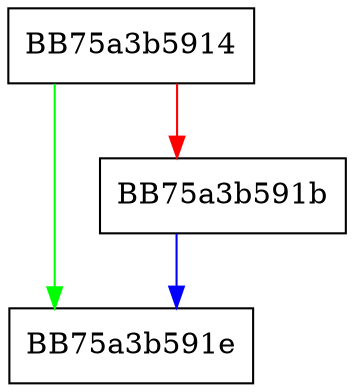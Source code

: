 digraph data {
  node [shape="box"];
  graph [splines=ortho];
  BB75a3b5914 -> BB75a3b591e [color="green"];
  BB75a3b5914 -> BB75a3b591b [color="red"];
  BB75a3b591b -> BB75a3b591e [color="blue"];
}